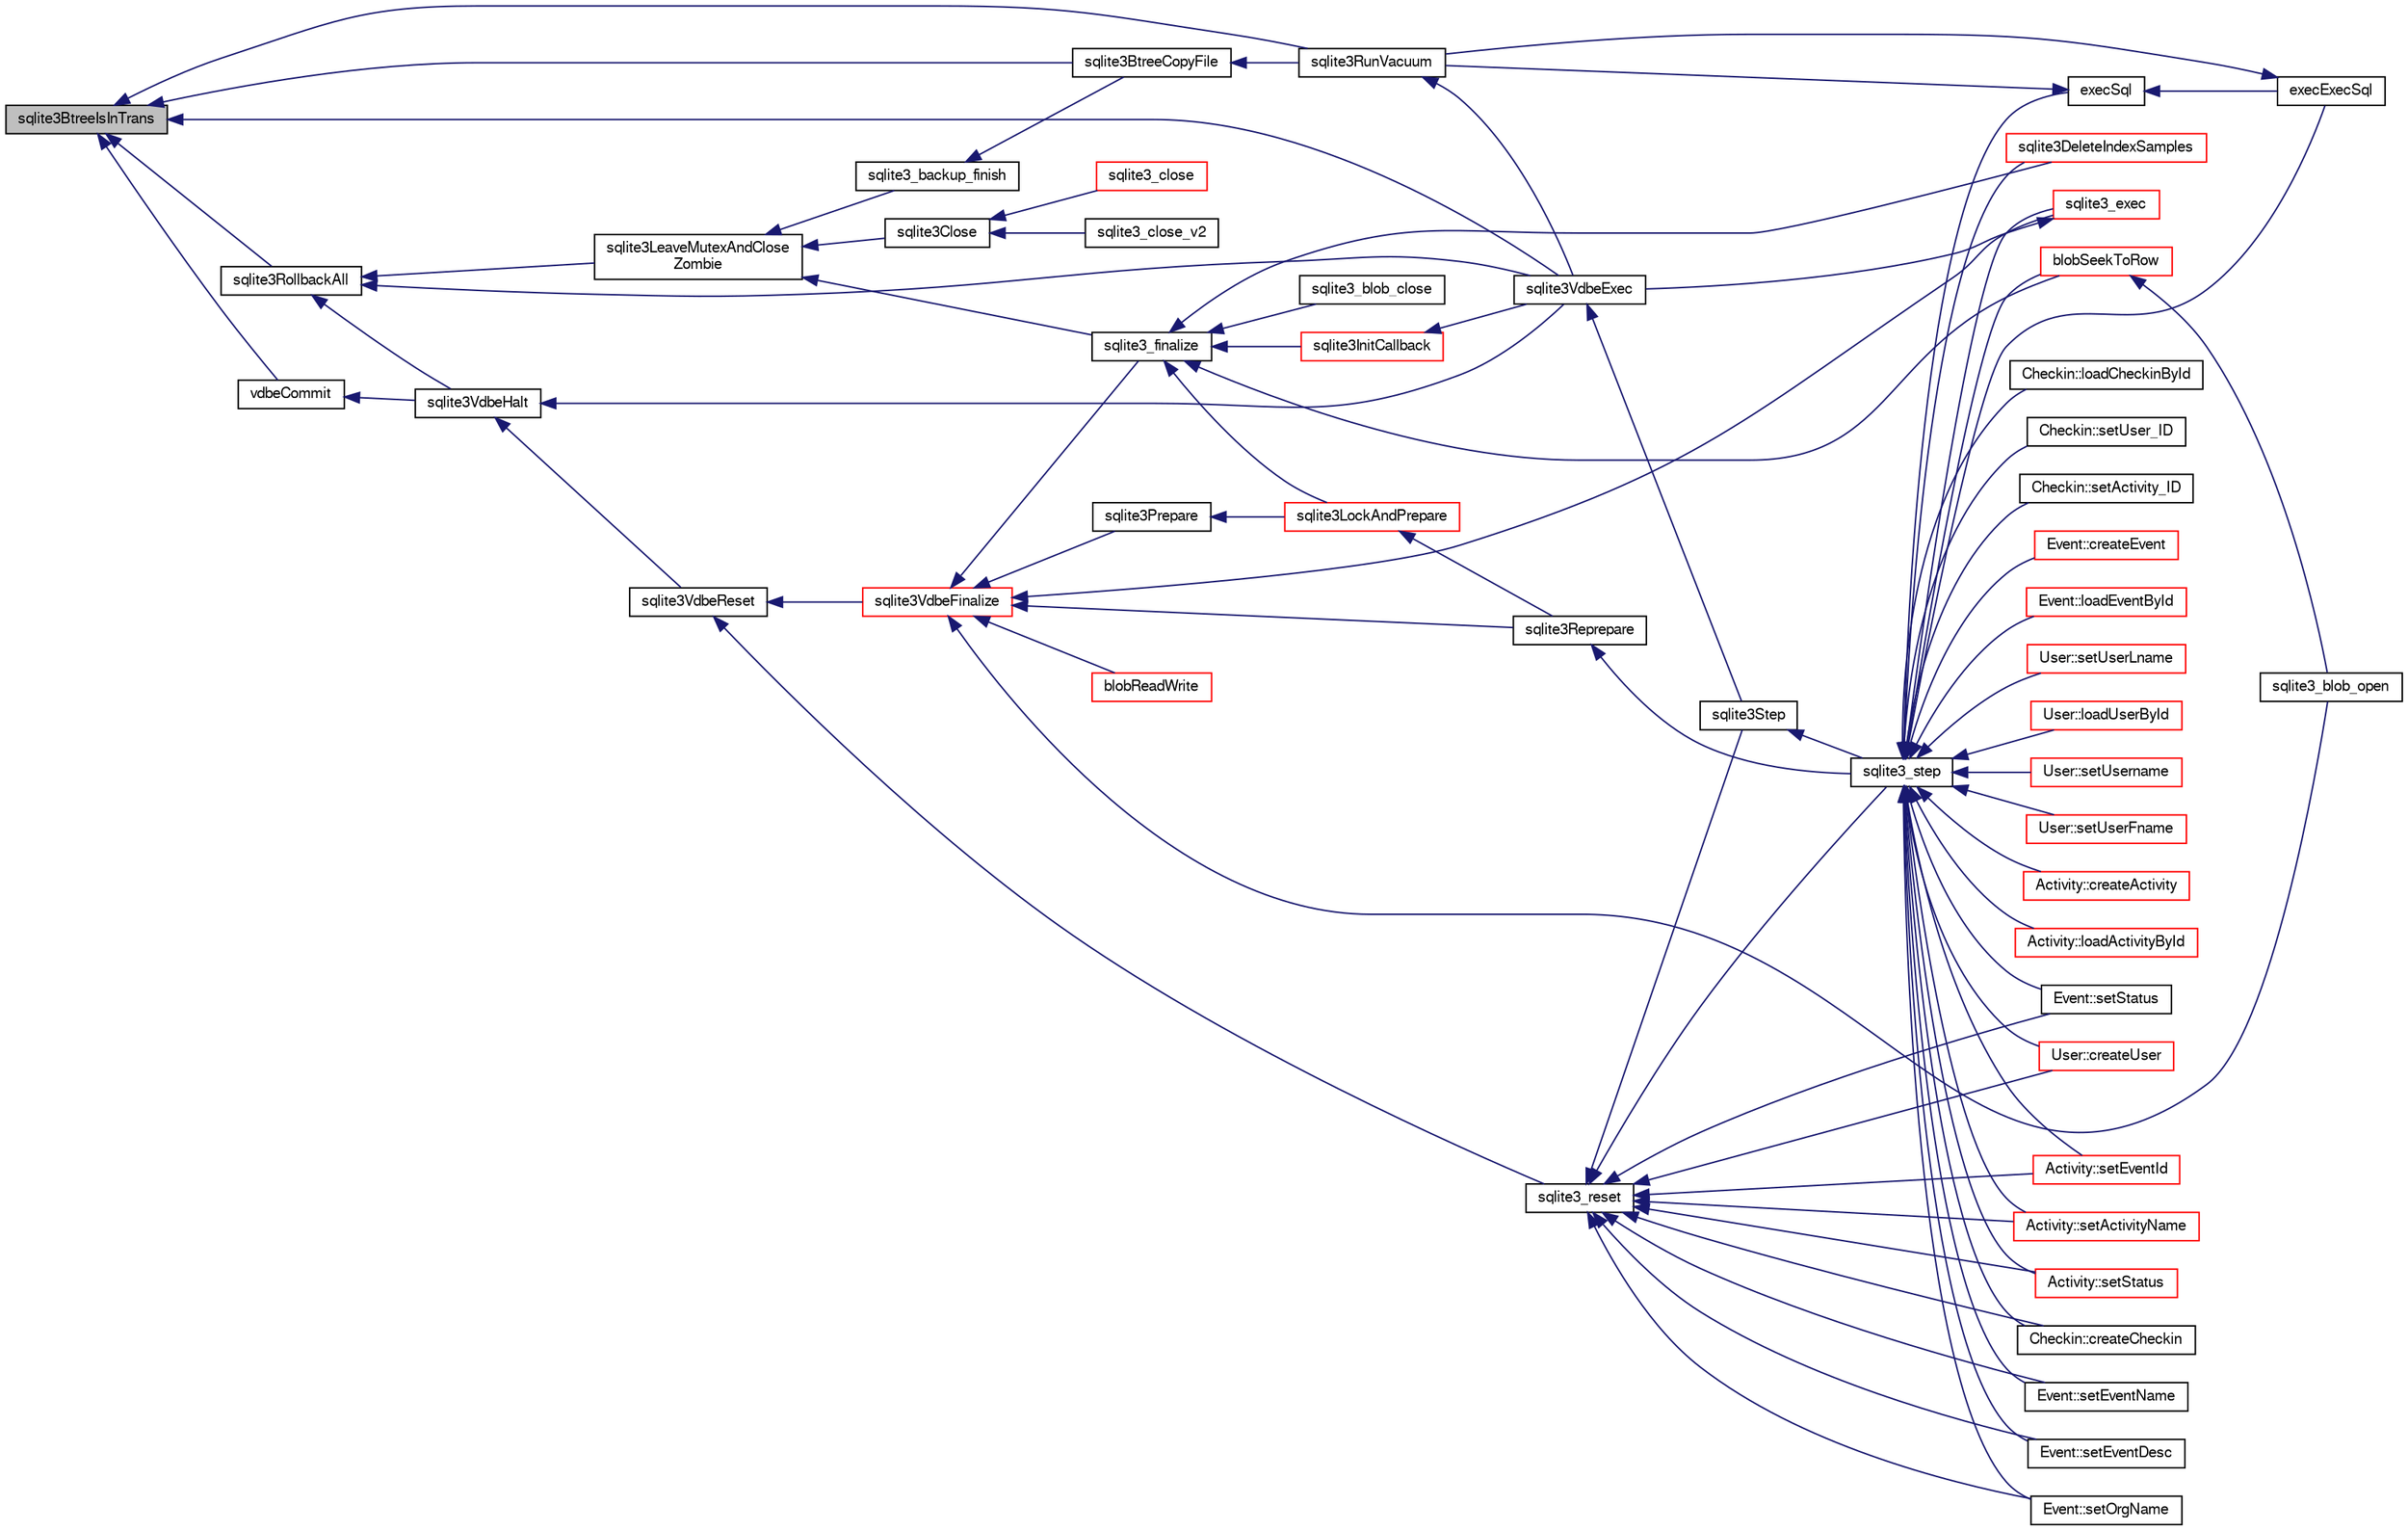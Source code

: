 digraph "sqlite3BtreeIsInTrans"
{
  edge [fontname="FreeSans",fontsize="10",labelfontname="FreeSans",labelfontsize="10"];
  node [fontname="FreeSans",fontsize="10",shape=record];
  rankdir="LR";
  Node455213 [label="sqlite3BtreeIsInTrans",height=0.2,width=0.4,color="black", fillcolor="grey75", style="filled", fontcolor="black"];
  Node455213 -> Node455214 [dir="back",color="midnightblue",fontsize="10",style="solid",fontname="FreeSans"];
  Node455214 [label="sqlite3BtreeCopyFile",height=0.2,width=0.4,color="black", fillcolor="white", style="filled",URL="$sqlite3_8c.html#a4d9e19a79f0d5c1dfcef0bd137ae83f9"];
  Node455214 -> Node455215 [dir="back",color="midnightblue",fontsize="10",style="solid",fontname="FreeSans"];
  Node455215 [label="sqlite3RunVacuum",height=0.2,width=0.4,color="black", fillcolor="white", style="filled",URL="$sqlite3_8c.html#a5e83ddc7b3e7e8e79ad5d1fc92de1d2f"];
  Node455215 -> Node455216 [dir="back",color="midnightblue",fontsize="10",style="solid",fontname="FreeSans"];
  Node455216 [label="sqlite3VdbeExec",height=0.2,width=0.4,color="black", fillcolor="white", style="filled",URL="$sqlite3_8c.html#a8ce40a614bdc56719c4d642b1e4dfb21"];
  Node455216 -> Node455217 [dir="back",color="midnightblue",fontsize="10",style="solid",fontname="FreeSans"];
  Node455217 [label="sqlite3Step",height=0.2,width=0.4,color="black", fillcolor="white", style="filled",URL="$sqlite3_8c.html#a3f2872e873e2758a4beedad1d5113554"];
  Node455217 -> Node455218 [dir="back",color="midnightblue",fontsize="10",style="solid",fontname="FreeSans"];
  Node455218 [label="sqlite3_step",height=0.2,width=0.4,color="black", fillcolor="white", style="filled",URL="$sqlite3_8h.html#ac1e491ce36b7471eb28387f7d3c74334"];
  Node455218 -> Node455219 [dir="back",color="midnightblue",fontsize="10",style="solid",fontname="FreeSans"];
  Node455219 [label="Activity::createActivity",height=0.2,width=0.4,color="red", fillcolor="white", style="filled",URL="$classActivity.html#a813cc5e52c14ab49b39014c134e3425b"];
  Node455218 -> Node455222 [dir="back",color="midnightblue",fontsize="10",style="solid",fontname="FreeSans"];
  Node455222 [label="Activity::loadActivityById",height=0.2,width=0.4,color="red", fillcolor="white", style="filled",URL="$classActivity.html#abe4ffb4f08a47212ebf9013259d9e7fd"];
  Node455218 -> Node455224 [dir="back",color="midnightblue",fontsize="10",style="solid",fontname="FreeSans"];
  Node455224 [label="Activity::setEventId",height=0.2,width=0.4,color="red", fillcolor="white", style="filled",URL="$classActivity.html#adb1d0fd0d08f473e068f0a4086bfa9ca"];
  Node455218 -> Node455225 [dir="back",color="midnightblue",fontsize="10",style="solid",fontname="FreeSans"];
  Node455225 [label="Activity::setActivityName",height=0.2,width=0.4,color="red", fillcolor="white", style="filled",URL="$classActivity.html#a62dc3737b33915a36086f9dd26d16a81"];
  Node455218 -> Node455226 [dir="back",color="midnightblue",fontsize="10",style="solid",fontname="FreeSans"];
  Node455226 [label="Activity::setStatus",height=0.2,width=0.4,color="red", fillcolor="white", style="filled",URL="$classActivity.html#af618135a7738f4d2a7ee147a8ef912ea"];
  Node455218 -> Node455227 [dir="back",color="midnightblue",fontsize="10",style="solid",fontname="FreeSans"];
  Node455227 [label="Checkin::createCheckin",height=0.2,width=0.4,color="black", fillcolor="white", style="filled",URL="$classCheckin.html#a4e40acdf7fff0e607f6de4f24f3a163c"];
  Node455218 -> Node455228 [dir="back",color="midnightblue",fontsize="10",style="solid",fontname="FreeSans"];
  Node455228 [label="Checkin::loadCheckinById",height=0.2,width=0.4,color="black", fillcolor="white", style="filled",URL="$classCheckin.html#a3461f70ea6c68475225f2a07f78a21e0"];
  Node455218 -> Node455229 [dir="back",color="midnightblue",fontsize="10",style="solid",fontname="FreeSans"];
  Node455229 [label="Checkin::setUser_ID",height=0.2,width=0.4,color="black", fillcolor="white", style="filled",URL="$classCheckin.html#a76ab640f4f912876dbebf183db5359c6"];
  Node455218 -> Node455230 [dir="back",color="midnightblue",fontsize="10",style="solid",fontname="FreeSans"];
  Node455230 [label="Checkin::setActivity_ID",height=0.2,width=0.4,color="black", fillcolor="white", style="filled",URL="$classCheckin.html#ab2ff3ec2604ec73a42af25874a00b232"];
  Node455218 -> Node455231 [dir="back",color="midnightblue",fontsize="10",style="solid",fontname="FreeSans"];
  Node455231 [label="Event::createEvent",height=0.2,width=0.4,color="red", fillcolor="white", style="filled",URL="$classEvent.html#a77adb9f4a46ffb32c2d931f0691f5903"];
  Node455218 -> Node455232 [dir="back",color="midnightblue",fontsize="10",style="solid",fontname="FreeSans"];
  Node455232 [label="Event::loadEventById",height=0.2,width=0.4,color="red", fillcolor="white", style="filled",URL="$classEvent.html#afa66cea33f722dbeecb69cc98fdea055"];
  Node455218 -> Node455233 [dir="back",color="midnightblue",fontsize="10",style="solid",fontname="FreeSans"];
  Node455233 [label="Event::setEventName",height=0.2,width=0.4,color="black", fillcolor="white", style="filled",URL="$classEvent.html#a10596b6ca077df05184e30d62b08729d"];
  Node455218 -> Node455234 [dir="back",color="midnightblue",fontsize="10",style="solid",fontname="FreeSans"];
  Node455234 [label="Event::setEventDesc",height=0.2,width=0.4,color="black", fillcolor="white", style="filled",URL="$classEvent.html#ae36b8377dcae792f1c5c4726024c981b"];
  Node455218 -> Node455235 [dir="back",color="midnightblue",fontsize="10",style="solid",fontname="FreeSans"];
  Node455235 [label="Event::setOrgName",height=0.2,width=0.4,color="black", fillcolor="white", style="filled",URL="$classEvent.html#a19aac0f776bd764563a54977656cf680"];
  Node455218 -> Node455236 [dir="back",color="midnightblue",fontsize="10",style="solid",fontname="FreeSans"];
  Node455236 [label="Event::setStatus",height=0.2,width=0.4,color="black", fillcolor="white", style="filled",URL="$classEvent.html#ab0a6b9285af0f4172eb841e2b80f8972"];
  Node455218 -> Node455237 [dir="back",color="midnightblue",fontsize="10",style="solid",fontname="FreeSans"];
  Node455237 [label="blobSeekToRow",height=0.2,width=0.4,color="red", fillcolor="white", style="filled",URL="$sqlite3_8c.html#afff57e13332b98c8a44a7cebe38962ab"];
  Node455237 -> Node455238 [dir="back",color="midnightblue",fontsize="10",style="solid",fontname="FreeSans"];
  Node455238 [label="sqlite3_blob_open",height=0.2,width=0.4,color="black", fillcolor="white", style="filled",URL="$sqlite3_8h.html#adb8ad839a5bdd62a43785132bc7dd518"];
  Node455218 -> Node455240 [dir="back",color="midnightblue",fontsize="10",style="solid",fontname="FreeSans"];
  Node455240 [label="sqlite3DeleteIndexSamples",height=0.2,width=0.4,color="red", fillcolor="white", style="filled",URL="$sqlite3_8c.html#aaeda0302fbf61397ec009f65bed047ef"];
  Node455218 -> Node455408 [dir="back",color="midnightblue",fontsize="10",style="solid",fontname="FreeSans"];
  Node455408 [label="sqlite3_exec",height=0.2,width=0.4,color="red", fillcolor="white", style="filled",URL="$sqlite3_8h.html#a97487ec8150e0bcc8fa392ab8f0e24db"];
  Node455408 -> Node455216 [dir="back",color="midnightblue",fontsize="10",style="solid",fontname="FreeSans"];
  Node455218 -> Node455400 [dir="back",color="midnightblue",fontsize="10",style="solid",fontname="FreeSans"];
  Node455400 [label="execSql",height=0.2,width=0.4,color="black", fillcolor="white", style="filled",URL="$sqlite3_8c.html#a7d16651b98a110662f4c265eff0246cb"];
  Node455400 -> Node455401 [dir="back",color="midnightblue",fontsize="10",style="solid",fontname="FreeSans"];
  Node455401 [label="execExecSql",height=0.2,width=0.4,color="black", fillcolor="white", style="filled",URL="$sqlite3_8c.html#ac1be09a6c047f21133d16378d301e0d4"];
  Node455401 -> Node455215 [dir="back",color="midnightblue",fontsize="10",style="solid",fontname="FreeSans"];
  Node455400 -> Node455215 [dir="back",color="midnightblue",fontsize="10",style="solid",fontname="FreeSans"];
  Node455218 -> Node455401 [dir="back",color="midnightblue",fontsize="10",style="solid",fontname="FreeSans"];
  Node455218 -> Node455402 [dir="back",color="midnightblue",fontsize="10",style="solid",fontname="FreeSans"];
  Node455402 [label="User::createUser",height=0.2,width=0.4,color="red", fillcolor="white", style="filled",URL="$classUser.html#a22ed673939e8cc0a136130b809bba513"];
  Node455218 -> Node455403 [dir="back",color="midnightblue",fontsize="10",style="solid",fontname="FreeSans"];
  Node455403 [label="User::loadUserById",height=0.2,width=0.4,color="red", fillcolor="white", style="filled",URL="$classUser.html#a863377665b7fb83c5547dcf9727f5092"];
  Node455218 -> Node455404 [dir="back",color="midnightblue",fontsize="10",style="solid",fontname="FreeSans"];
  Node455404 [label="User::setUsername",height=0.2,width=0.4,color="red", fillcolor="white", style="filled",URL="$classUser.html#aa0497022a136cb78de785b0a39ae60b1"];
  Node455218 -> Node455405 [dir="back",color="midnightblue",fontsize="10",style="solid",fontname="FreeSans"];
  Node455405 [label="User::setUserFname",height=0.2,width=0.4,color="red", fillcolor="white", style="filled",URL="$classUser.html#a72657eb55cd0ca437b4841a43f19912f"];
  Node455218 -> Node455406 [dir="back",color="midnightblue",fontsize="10",style="solid",fontname="FreeSans"];
  Node455406 [label="User::setUserLname",height=0.2,width=0.4,color="red", fillcolor="white", style="filled",URL="$classUser.html#aa25973387e5afe1aa6f60dd6545e33b5"];
  Node455213 -> Node455475 [dir="back",color="midnightblue",fontsize="10",style="solid",fontname="FreeSans"];
  Node455475 [label="vdbeCommit",height=0.2,width=0.4,color="black", fillcolor="white", style="filled",URL="$sqlite3_8c.html#a5d7f1e0625451b987728f600cfe1b92d"];
  Node455475 -> Node455433 [dir="back",color="midnightblue",fontsize="10",style="solid",fontname="FreeSans"];
  Node455433 [label="sqlite3VdbeHalt",height=0.2,width=0.4,color="black", fillcolor="white", style="filled",URL="$sqlite3_8c.html#a8d1d99703d999190fbc35ecc981cb709"];
  Node455433 -> Node455434 [dir="back",color="midnightblue",fontsize="10",style="solid",fontname="FreeSans"];
  Node455434 [label="sqlite3VdbeReset",height=0.2,width=0.4,color="black", fillcolor="white", style="filled",URL="$sqlite3_8c.html#a315a913742f7267f90d46d41446353b1"];
  Node455434 -> Node455435 [dir="back",color="midnightblue",fontsize="10",style="solid",fontname="FreeSans"];
  Node455435 [label="sqlite3VdbeFinalize",height=0.2,width=0.4,color="red", fillcolor="white", style="filled",URL="$sqlite3_8c.html#af81e0c8d03b71610d3a826469f67bbd4"];
  Node455435 -> Node455436 [dir="back",color="midnightblue",fontsize="10",style="solid",fontname="FreeSans"];
  Node455436 [label="sqlite3_finalize",height=0.2,width=0.4,color="black", fillcolor="white", style="filled",URL="$sqlite3_8h.html#a801195c0f771d40bb4be1e40f3b88945"];
  Node455436 -> Node455237 [dir="back",color="midnightblue",fontsize="10",style="solid",fontname="FreeSans"];
  Node455436 -> Node455437 [dir="back",color="midnightblue",fontsize="10",style="solid",fontname="FreeSans"];
  Node455437 [label="sqlite3_blob_close",height=0.2,width=0.4,color="black", fillcolor="white", style="filled",URL="$sqlite3_8h.html#a8885ae884821e14e1e4501183c5833d6"];
  Node455436 -> Node455240 [dir="back",color="midnightblue",fontsize="10",style="solid",fontname="FreeSans"];
  Node455436 -> Node455399 [dir="back",color="midnightblue",fontsize="10",style="solid",fontname="FreeSans"];
  Node455399 [label="sqlite3InitCallback",height=0.2,width=0.4,color="red", fillcolor="white", style="filled",URL="$sqlite3_8c.html#a5183ff3c8b5311c7332250013ee018b3"];
  Node455399 -> Node455216 [dir="back",color="midnightblue",fontsize="10",style="solid",fontname="FreeSans"];
  Node455436 -> Node455396 [dir="back",color="midnightblue",fontsize="10",style="solid",fontname="FreeSans"];
  Node455396 [label="sqlite3LockAndPrepare",height=0.2,width=0.4,color="red", fillcolor="white", style="filled",URL="$sqlite3_8c.html#a5db1ec5589aa2b02c6d979211a8789bd"];
  Node455396 -> Node455397 [dir="back",color="midnightblue",fontsize="10",style="solid",fontname="FreeSans"];
  Node455397 [label="sqlite3Reprepare",height=0.2,width=0.4,color="black", fillcolor="white", style="filled",URL="$sqlite3_8c.html#a7e2f7299cc947d07e782f6ac561fa937"];
  Node455397 -> Node455218 [dir="back",color="midnightblue",fontsize="10",style="solid",fontname="FreeSans"];
  Node455435 -> Node455238 [dir="back",color="midnightblue",fontsize="10",style="solid",fontname="FreeSans"];
  Node455435 -> Node455438 [dir="back",color="midnightblue",fontsize="10",style="solid",fontname="FreeSans"];
  Node455438 [label="blobReadWrite",height=0.2,width=0.4,color="red", fillcolor="white", style="filled",URL="$sqlite3_8c.html#a6c1d57e4337ee1b8655215c06dea4046"];
  Node455435 -> Node455408 [dir="back",color="midnightblue",fontsize="10",style="solid",fontname="FreeSans"];
  Node455435 -> Node455395 [dir="back",color="midnightblue",fontsize="10",style="solid",fontname="FreeSans"];
  Node455395 [label="sqlite3Prepare",height=0.2,width=0.4,color="black", fillcolor="white", style="filled",URL="$sqlite3_8c.html#acb25890858d0bf4b12eb7aae569f0c7b"];
  Node455395 -> Node455396 [dir="back",color="midnightblue",fontsize="10",style="solid",fontname="FreeSans"];
  Node455435 -> Node455397 [dir="back",color="midnightblue",fontsize="10",style="solid",fontname="FreeSans"];
  Node455434 -> Node455442 [dir="back",color="midnightblue",fontsize="10",style="solid",fontname="FreeSans"];
  Node455442 [label="sqlite3_reset",height=0.2,width=0.4,color="black", fillcolor="white", style="filled",URL="$sqlite3_8h.html#a758efebc2e95694959ab0e74b397984c"];
  Node455442 -> Node455224 [dir="back",color="midnightblue",fontsize="10",style="solid",fontname="FreeSans"];
  Node455442 -> Node455225 [dir="back",color="midnightblue",fontsize="10",style="solid",fontname="FreeSans"];
  Node455442 -> Node455226 [dir="back",color="midnightblue",fontsize="10",style="solid",fontname="FreeSans"];
  Node455442 -> Node455227 [dir="back",color="midnightblue",fontsize="10",style="solid",fontname="FreeSans"];
  Node455442 -> Node455233 [dir="back",color="midnightblue",fontsize="10",style="solid",fontname="FreeSans"];
  Node455442 -> Node455234 [dir="back",color="midnightblue",fontsize="10",style="solid",fontname="FreeSans"];
  Node455442 -> Node455235 [dir="back",color="midnightblue",fontsize="10",style="solid",fontname="FreeSans"];
  Node455442 -> Node455236 [dir="back",color="midnightblue",fontsize="10",style="solid",fontname="FreeSans"];
  Node455442 -> Node455217 [dir="back",color="midnightblue",fontsize="10",style="solid",fontname="FreeSans"];
  Node455442 -> Node455218 [dir="back",color="midnightblue",fontsize="10",style="solid",fontname="FreeSans"];
  Node455442 -> Node455402 [dir="back",color="midnightblue",fontsize="10",style="solid",fontname="FreeSans"];
  Node455433 -> Node455216 [dir="back",color="midnightblue",fontsize="10",style="solid",fontname="FreeSans"];
  Node455213 -> Node455216 [dir="back",color="midnightblue",fontsize="10",style="solid",fontname="FreeSans"];
  Node455213 -> Node455215 [dir="back",color="midnightblue",fontsize="10",style="solid",fontname="FreeSans"];
  Node455213 -> Node455432 [dir="back",color="midnightblue",fontsize="10",style="solid",fontname="FreeSans"];
  Node455432 [label="sqlite3RollbackAll",height=0.2,width=0.4,color="black", fillcolor="white", style="filled",URL="$sqlite3_8c.html#ad902dd388d73208539f557962e3fe6bb"];
  Node455432 -> Node455433 [dir="back",color="midnightblue",fontsize="10",style="solid",fontname="FreeSans"];
  Node455432 -> Node455216 [dir="back",color="midnightblue",fontsize="10",style="solid",fontname="FreeSans"];
  Node455432 -> Node455443 [dir="back",color="midnightblue",fontsize="10",style="solid",fontname="FreeSans"];
  Node455443 [label="sqlite3LeaveMutexAndClose\lZombie",height=0.2,width=0.4,color="black", fillcolor="white", style="filled",URL="$sqlite3_8c.html#afe3a37c29dcb0fe9fc15fe07a3976f59"];
  Node455443 -> Node455444 [dir="back",color="midnightblue",fontsize="10",style="solid",fontname="FreeSans"];
  Node455444 [label="sqlite3_backup_finish",height=0.2,width=0.4,color="black", fillcolor="white", style="filled",URL="$sqlite3_8h.html#a176857dd58d99be53b6d7305533e0048"];
  Node455444 -> Node455214 [dir="back",color="midnightblue",fontsize="10",style="solid",fontname="FreeSans"];
  Node455443 -> Node455436 [dir="back",color="midnightblue",fontsize="10",style="solid",fontname="FreeSans"];
  Node455443 -> Node455445 [dir="back",color="midnightblue",fontsize="10",style="solid",fontname="FreeSans"];
  Node455445 [label="sqlite3Close",height=0.2,width=0.4,color="black", fillcolor="white", style="filled",URL="$sqlite3_8c.html#aa9f2e73837bba8d721dbde0964ffce11"];
  Node455445 -> Node455446 [dir="back",color="midnightblue",fontsize="10",style="solid",fontname="FreeSans"];
  Node455446 [label="sqlite3_close",height=0.2,width=0.4,color="red", fillcolor="white", style="filled",URL="$sqlite3_8h.html#ac43c9032fc6ef3b2a231dc3a9fa44b2d"];
  Node455445 -> Node455453 [dir="back",color="midnightblue",fontsize="10",style="solid",fontname="FreeSans"];
  Node455453 [label="sqlite3_close_v2",height=0.2,width=0.4,color="black", fillcolor="white", style="filled",URL="$sqlite3_8h.html#ad2cb8462eaba28b4c8410ef55a4282b4"];
}

